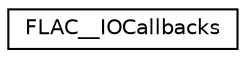 digraph "Graphical Class Hierarchy"
{
 // LATEX_PDF_SIZE
  edge [fontname="Helvetica",fontsize="10",labelfontname="Helvetica",labelfontsize="10"];
  node [fontname="Helvetica",fontsize="10",shape=record];
  rankdir="LR";
  Node0 [label="FLAC__IOCallbacks",height=0.2,width=0.4,color="black", fillcolor="white", style="filled",URL="$d6/d7b/structFLAC____IOCallbacks.html",tooltip=" "];
}
